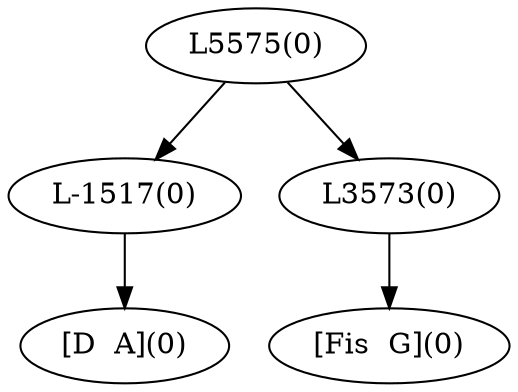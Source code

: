 digraph sample{
"L-1517(0)"->"[D  A](0)"
"L3573(0)"->"[Fis  G](0)"
"L5575(0)"->"L-1517(0)"
"L5575(0)"->"L3573(0)"
{rank = min; "L5575(0)"}
{rank = same; "L-1517(0)"; "L3573(0)";}
{rank = max; "[D  A](0)"; "[Fis  G](0)";}
}